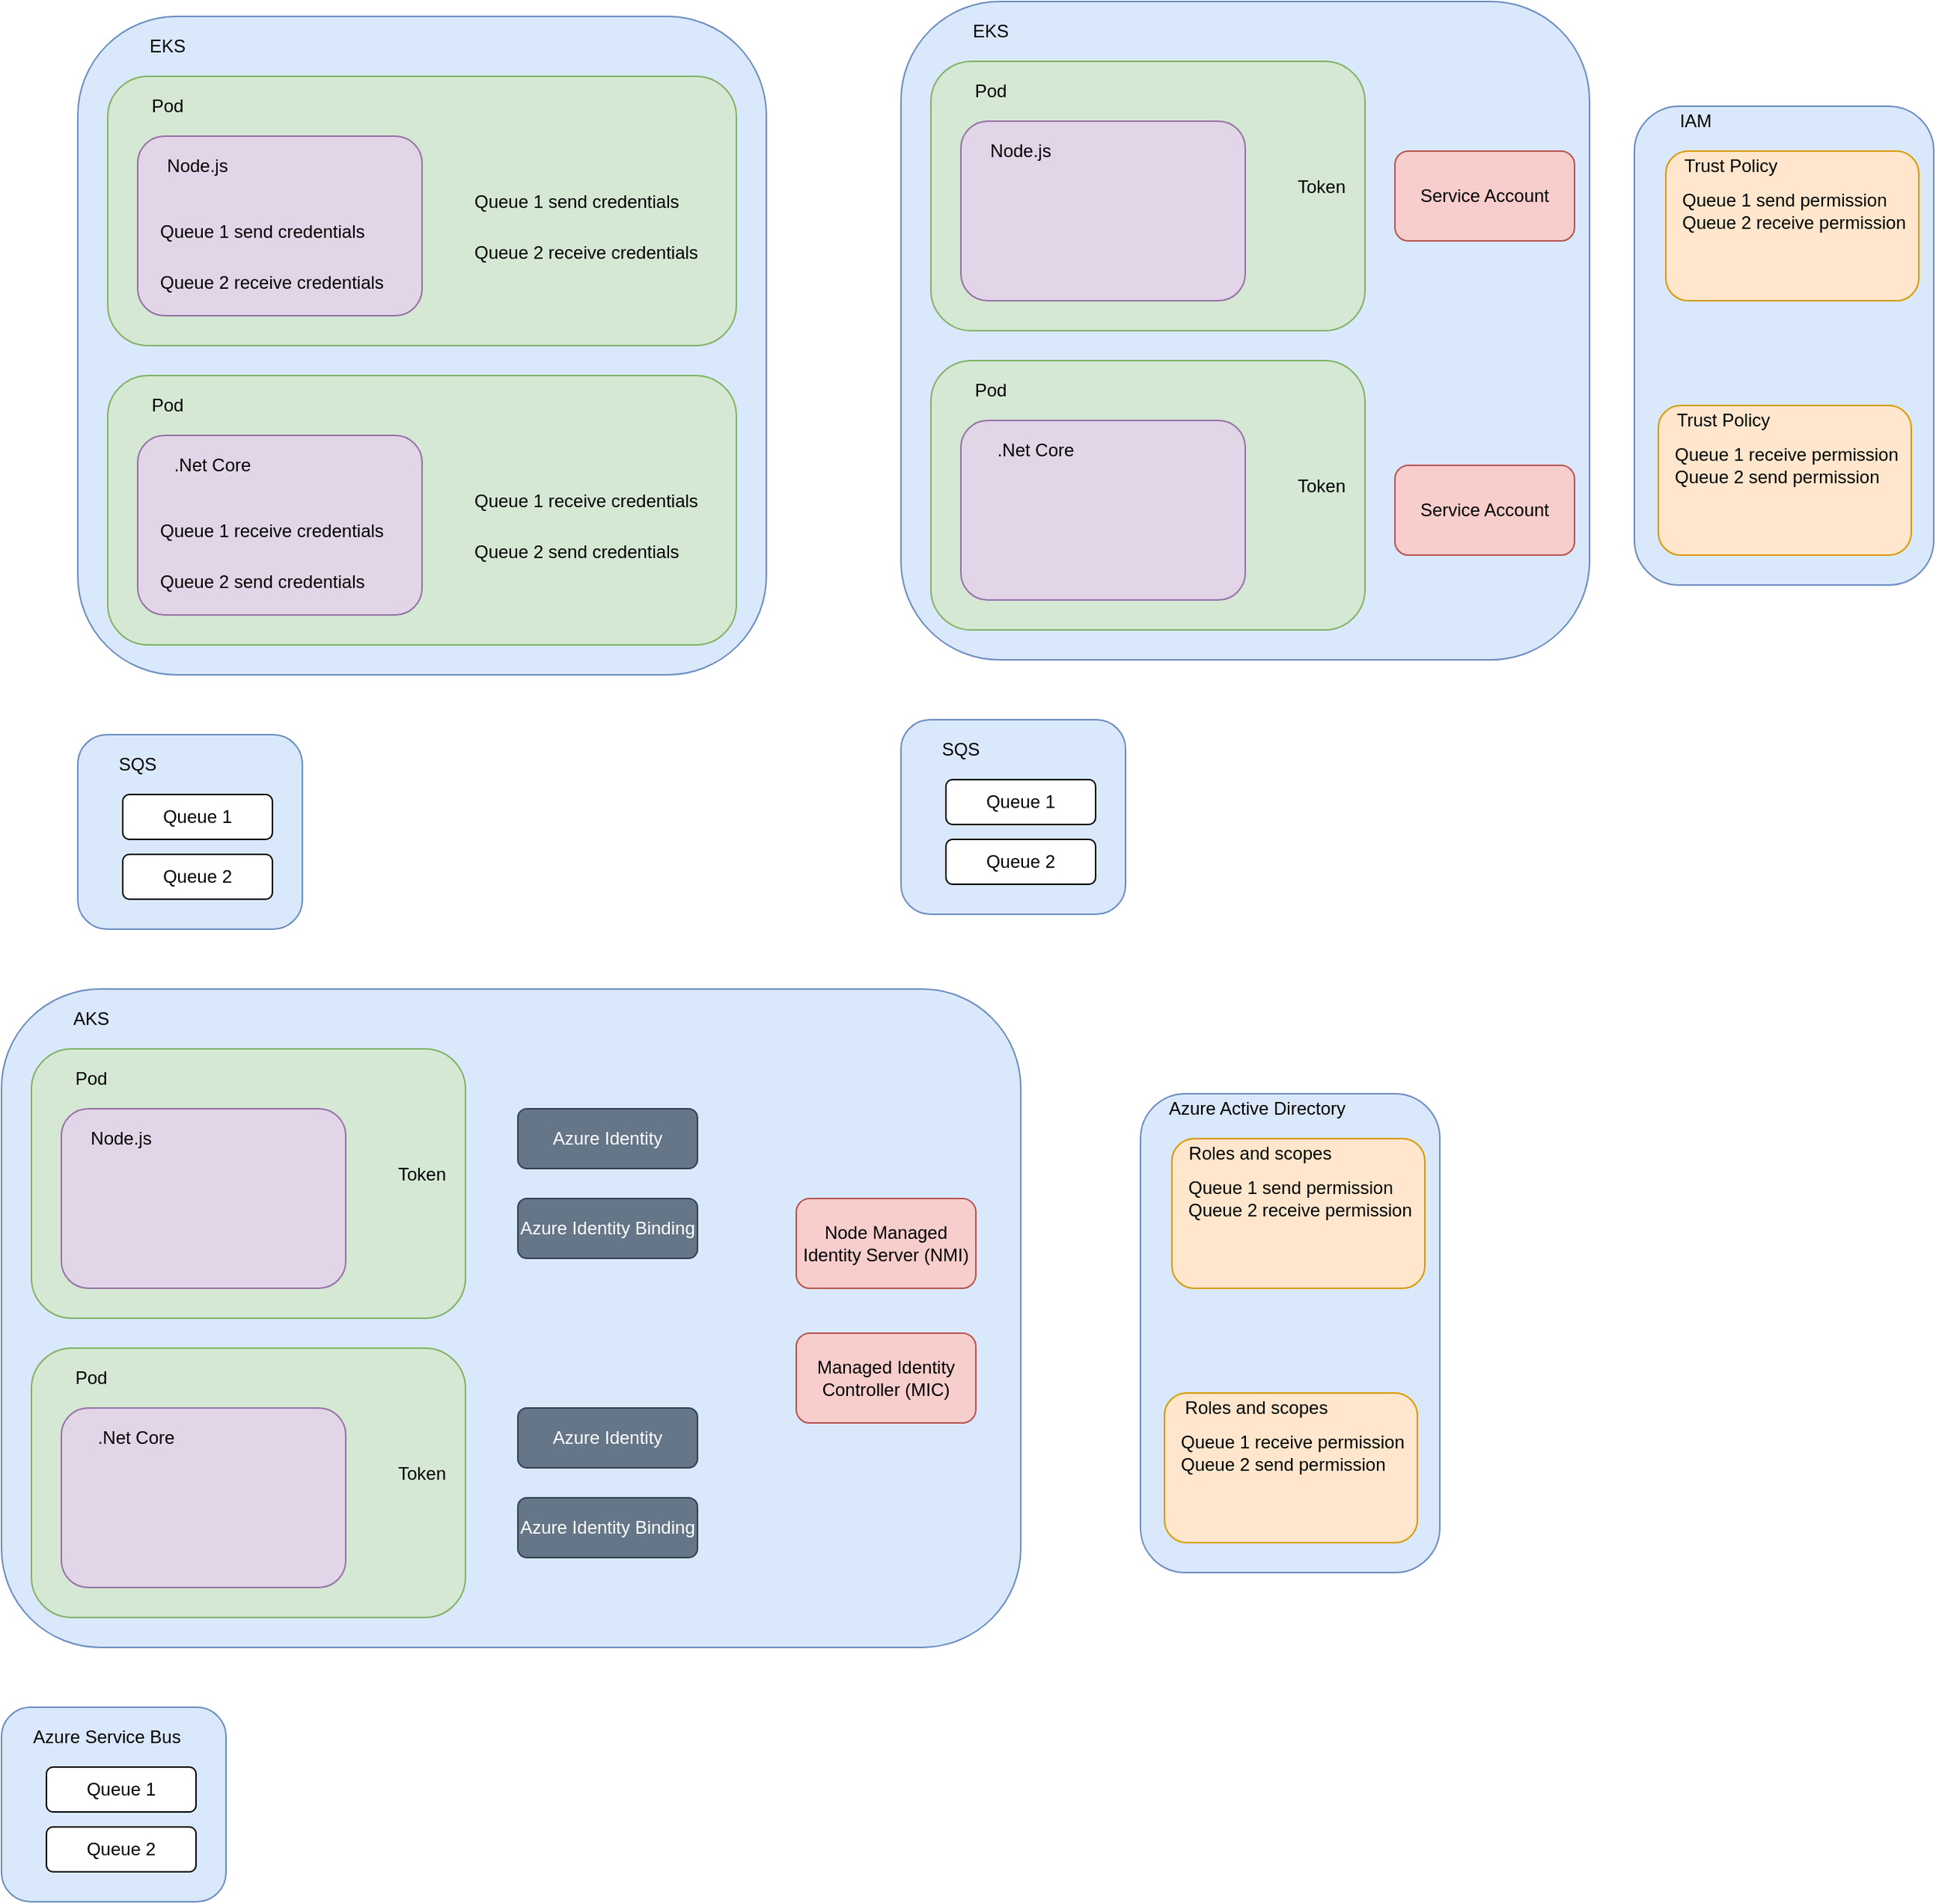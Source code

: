 <mxfile version="13.1.5" type="github">
  <diagram id="BvV7CMIOSkaQQ8W2picQ" name="Page-1">
    <mxGraphModel dx="1422" dy="762" grid="1" gridSize="10" guides="1" tooltips="1" connect="1" arrows="1" fold="1" page="1" pageScale="1" pageWidth="827" pageHeight="1169" math="0" shadow="0">
      <root>
        <mxCell id="0" />
        <mxCell id="1" parent="0" />
        <mxCell id="2LZ10TSNpUJt7mjccf7d-53" value="" style="rounded=1;whiteSpace=wrap;html=1;fillColor=#dae8fc;strokeColor=#6c8ebf;" vertex="1" parent="1">
          <mxGeometry x="1160" y="100" width="200" height="320" as="geometry" />
        </mxCell>
        <mxCell id="2LZ10TSNpUJt7mjccf7d-29" value="" style="rounded=1;whiteSpace=wrap;html=1;fillColor=#dae8fc;strokeColor=#6c8ebf;" vertex="1" parent="1">
          <mxGeometry x="120" y="40" width="460" height="440" as="geometry" />
        </mxCell>
        <mxCell id="2LZ10TSNpUJt7mjccf7d-3" value="" style="rounded=1;whiteSpace=wrap;html=1;fillColor=#d5e8d4;strokeColor=#82b366;" vertex="1" parent="1">
          <mxGeometry x="140" y="80" width="420" height="180" as="geometry" />
        </mxCell>
        <mxCell id="2LZ10TSNpUJt7mjccf7d-1" value="" style="rounded=1;whiteSpace=wrap;html=1;fillColor=#dae8fc;strokeColor=#6c8ebf;" vertex="1" parent="1">
          <mxGeometry x="120" y="520" width="150" height="130" as="geometry" />
        </mxCell>
        <mxCell id="2LZ10TSNpUJt7mjccf7d-6" value="Pod" style="text;html=1;strokeColor=none;fillColor=none;align=center;verticalAlign=middle;whiteSpace=wrap;rounded=0;" vertex="1" parent="1">
          <mxGeometry x="160" y="90" width="40" height="20" as="geometry" />
        </mxCell>
        <mxCell id="2LZ10TSNpUJt7mjccf7d-7" value="" style="rounded=1;whiteSpace=wrap;html=1;fillColor=#e1d5e7;strokeColor=#9673a6;" vertex="1" parent="1">
          <mxGeometry x="160" y="120" width="190" height="120" as="geometry" />
        </mxCell>
        <mxCell id="2LZ10TSNpUJt7mjccf7d-9" value="&lt;h1&gt;&lt;span style=&quot;font-size: 12px ; font-weight: normal&quot;&gt;Queue 1 send credentials&lt;/span&gt;&lt;br&gt;&lt;/h1&gt;&lt;div&gt;&lt;font style=&quot;font-size: 12px&quot;&gt;Queue 2 receive credentials&lt;/font&gt;&lt;/div&gt;" style="text;html=1;strokeColor=none;fillColor=none;spacing=5;spacingTop=-20;whiteSpace=wrap;overflow=hidden;rounded=0;" vertex="1" parent="1">
          <mxGeometry x="380" y="140" width="160" height="80" as="geometry" />
        </mxCell>
        <mxCell id="2LZ10TSNpUJt7mjccf7d-10" value="&lt;h1&gt;&lt;font style=&quot;font-size: 12px&quot;&gt;&lt;span style=&quot;font-weight: normal&quot;&gt;Queue 1 send credentials&lt;/span&gt;&lt;br&gt;&lt;/font&gt;&lt;/h1&gt;&lt;div&gt;&lt;font style=&quot;font-size: 12px&quot;&gt;Queue 2 receive credentials&lt;/font&gt;&lt;/div&gt;" style="text;html=1;strokeColor=none;fillColor=none;spacing=5;spacingTop=-20;whiteSpace=wrap;overflow=hidden;rounded=0;" vertex="1" parent="1">
          <mxGeometry x="170" y="160" width="160" height="80" as="geometry" />
        </mxCell>
        <mxCell id="2LZ10TSNpUJt7mjccf7d-11" value="Node.js" style="text;html=1;strokeColor=none;fillColor=none;align=center;verticalAlign=middle;whiteSpace=wrap;rounded=0;" vertex="1" parent="1">
          <mxGeometry x="180" y="130" width="40" height="20" as="geometry" />
        </mxCell>
        <mxCell id="2LZ10TSNpUJt7mjccf7d-12" value="Queue 1" style="rounded=1;whiteSpace=wrap;html=1;" vertex="1" parent="1">
          <mxGeometry x="150" y="560" width="100" height="30" as="geometry" />
        </mxCell>
        <mxCell id="2LZ10TSNpUJt7mjccf7d-13" value="Queue 2" style="rounded=1;whiteSpace=wrap;html=1;" vertex="1" parent="1">
          <mxGeometry x="150" y="600" width="100" height="30" as="geometry" />
        </mxCell>
        <mxCell id="2LZ10TSNpUJt7mjccf7d-14" value="SQS" style="text;html=1;strokeColor=none;fillColor=none;align=center;verticalAlign=middle;whiteSpace=wrap;rounded=0;" vertex="1" parent="1">
          <mxGeometry x="140" y="530" width="40" height="20" as="geometry" />
        </mxCell>
        <mxCell id="2LZ10TSNpUJt7mjccf7d-17" value="" style="rounded=1;whiteSpace=wrap;html=1;fillColor=#d5e8d4;strokeColor=#82b366;" vertex="1" parent="1">
          <mxGeometry x="140" y="280" width="420" height="180" as="geometry" />
        </mxCell>
        <mxCell id="2LZ10TSNpUJt7mjccf7d-18" value="Pod" style="text;html=1;strokeColor=none;fillColor=none;align=center;verticalAlign=middle;whiteSpace=wrap;rounded=0;" vertex="1" parent="1">
          <mxGeometry x="160" y="290" width="40" height="20" as="geometry" />
        </mxCell>
        <mxCell id="2LZ10TSNpUJt7mjccf7d-19" value="" style="rounded=1;whiteSpace=wrap;html=1;fillColor=#e1d5e7;strokeColor=#9673a6;" vertex="1" parent="1">
          <mxGeometry x="160" y="320" width="190" height="120" as="geometry" />
        </mxCell>
        <mxCell id="2LZ10TSNpUJt7mjccf7d-20" value="&lt;h1&gt;&lt;span style=&quot;font-size: 12px ; font-weight: normal&quot;&gt;Queue 1 receive credentials&lt;/span&gt;&lt;br&gt;&lt;/h1&gt;&lt;div&gt;&lt;font style=&quot;font-size: 12px&quot;&gt;Queue 2 send credentials&lt;/font&gt;&lt;/div&gt;" style="text;html=1;strokeColor=none;fillColor=none;spacing=5;spacingTop=-20;whiteSpace=wrap;overflow=hidden;rounded=0;" vertex="1" parent="1">
          <mxGeometry x="380" y="340" width="160" height="80" as="geometry" />
        </mxCell>
        <mxCell id="2LZ10TSNpUJt7mjccf7d-21" value="&lt;h1&gt;&lt;font style=&quot;font-size: 12px&quot;&gt;&lt;span style=&quot;font-weight: normal&quot;&gt;Queue 1 receive credentials&lt;/span&gt;&lt;br&gt;&lt;/font&gt;&lt;/h1&gt;&lt;div&gt;&lt;font style=&quot;font-size: 12px&quot;&gt;Queue 2 send credentials&lt;/font&gt;&lt;/div&gt;" style="text;html=1;strokeColor=none;fillColor=none;spacing=5;spacingTop=-20;whiteSpace=wrap;overflow=hidden;rounded=0;" vertex="1" parent="1">
          <mxGeometry x="170" y="360" width="160" height="80" as="geometry" />
        </mxCell>
        <mxCell id="2LZ10TSNpUJt7mjccf7d-22" value=".Net Core" style="text;html=1;strokeColor=none;fillColor=none;align=center;verticalAlign=middle;whiteSpace=wrap;rounded=0;" vertex="1" parent="1">
          <mxGeometry x="180" y="330" width="60" height="20" as="geometry" />
        </mxCell>
        <mxCell id="2LZ10TSNpUJt7mjccf7d-30" value="EKS" style="text;html=1;strokeColor=none;fillColor=none;align=center;verticalAlign=middle;whiteSpace=wrap;rounded=0;" vertex="1" parent="1">
          <mxGeometry x="160" y="50" width="40" height="20" as="geometry" />
        </mxCell>
        <mxCell id="2LZ10TSNpUJt7mjccf7d-31" value="" style="rounded=1;whiteSpace=wrap;html=1;fillColor=#dae8fc;strokeColor=#6c8ebf;" vertex="1" parent="1">
          <mxGeometry x="670" y="30" width="460" height="440" as="geometry" />
        </mxCell>
        <mxCell id="2LZ10TSNpUJt7mjccf7d-32" value="" style="rounded=1;whiteSpace=wrap;html=1;fillColor=#d5e8d4;strokeColor=#82b366;" vertex="1" parent="1">
          <mxGeometry x="690" y="70" width="290" height="180" as="geometry" />
        </mxCell>
        <mxCell id="2LZ10TSNpUJt7mjccf7d-33" value="" style="rounded=1;whiteSpace=wrap;html=1;fillColor=#dae8fc;strokeColor=#6c8ebf;" vertex="1" parent="1">
          <mxGeometry x="670" y="510" width="150" height="130" as="geometry" />
        </mxCell>
        <mxCell id="2LZ10TSNpUJt7mjccf7d-34" value="Pod" style="text;html=1;strokeColor=none;fillColor=none;align=center;verticalAlign=middle;whiteSpace=wrap;rounded=0;" vertex="1" parent="1">
          <mxGeometry x="710" y="80" width="40" height="20" as="geometry" />
        </mxCell>
        <mxCell id="2LZ10TSNpUJt7mjccf7d-35" value="" style="rounded=1;whiteSpace=wrap;html=1;fillColor=#e1d5e7;strokeColor=#9673a6;" vertex="1" parent="1">
          <mxGeometry x="710" y="110" width="190" height="120" as="geometry" />
        </mxCell>
        <mxCell id="2LZ10TSNpUJt7mjccf7d-36" value="&lt;h1&gt;&lt;span style=&quot;font-size: 12px ; font-weight: 400&quot;&gt;Token&lt;/span&gt;&lt;/h1&gt;" style="text;html=1;strokeColor=none;fillColor=none;spacing=5;spacingTop=-20;whiteSpace=wrap;overflow=hidden;rounded=0;" vertex="1" parent="1">
          <mxGeometry x="930" y="130" width="160" height="80" as="geometry" />
        </mxCell>
        <mxCell id="2LZ10TSNpUJt7mjccf7d-38" value="Node.js" style="text;html=1;strokeColor=none;fillColor=none;align=center;verticalAlign=middle;whiteSpace=wrap;rounded=0;" vertex="1" parent="1">
          <mxGeometry x="730" y="120" width="40" height="20" as="geometry" />
        </mxCell>
        <mxCell id="2LZ10TSNpUJt7mjccf7d-39" value="Queue 1" style="rounded=1;whiteSpace=wrap;html=1;" vertex="1" parent="1">
          <mxGeometry x="700" y="550" width="100" height="30" as="geometry" />
        </mxCell>
        <mxCell id="2LZ10TSNpUJt7mjccf7d-40" value="Queue 2" style="rounded=1;whiteSpace=wrap;html=1;" vertex="1" parent="1">
          <mxGeometry x="700" y="590" width="100" height="30" as="geometry" />
        </mxCell>
        <mxCell id="2LZ10TSNpUJt7mjccf7d-41" value="SQS" style="text;html=1;strokeColor=none;fillColor=none;align=center;verticalAlign=middle;whiteSpace=wrap;rounded=0;" vertex="1" parent="1">
          <mxGeometry x="690" y="520" width="40" height="20" as="geometry" />
        </mxCell>
        <mxCell id="2LZ10TSNpUJt7mjccf7d-42" value="" style="rounded=1;whiteSpace=wrap;html=1;fillColor=#d5e8d4;strokeColor=#82b366;" vertex="1" parent="1">
          <mxGeometry x="690" y="270" width="290" height="180" as="geometry" />
        </mxCell>
        <mxCell id="2LZ10TSNpUJt7mjccf7d-43" value="Pod" style="text;html=1;strokeColor=none;fillColor=none;align=center;verticalAlign=middle;whiteSpace=wrap;rounded=0;" vertex="1" parent="1">
          <mxGeometry x="710" y="280" width="40" height="20" as="geometry" />
        </mxCell>
        <mxCell id="2LZ10TSNpUJt7mjccf7d-44" value="" style="rounded=1;whiteSpace=wrap;html=1;fillColor=#e1d5e7;strokeColor=#9673a6;" vertex="1" parent="1">
          <mxGeometry x="710" y="310" width="190" height="120" as="geometry" />
        </mxCell>
        <mxCell id="2LZ10TSNpUJt7mjccf7d-45" value="&lt;h1&gt;&lt;span style=&quot;font-size: 12px ; font-weight: 400&quot;&gt;Token&lt;/span&gt;&lt;/h1&gt;" style="text;html=1;strokeColor=none;fillColor=none;spacing=5;spacingTop=-20;whiteSpace=wrap;overflow=hidden;rounded=0;" vertex="1" parent="1">
          <mxGeometry x="930" y="330" width="160" height="80" as="geometry" />
        </mxCell>
        <mxCell id="2LZ10TSNpUJt7mjccf7d-47" value=".Net Core" style="text;html=1;strokeColor=none;fillColor=none;align=center;verticalAlign=middle;whiteSpace=wrap;rounded=0;" vertex="1" parent="1">
          <mxGeometry x="730" y="320" width="60" height="20" as="geometry" />
        </mxCell>
        <mxCell id="2LZ10TSNpUJt7mjccf7d-48" value="EKS" style="text;html=1;strokeColor=none;fillColor=none;align=center;verticalAlign=middle;whiteSpace=wrap;rounded=0;" vertex="1" parent="1">
          <mxGeometry x="710" y="40" width="40" height="20" as="geometry" />
        </mxCell>
        <mxCell id="2LZ10TSNpUJt7mjccf7d-49" value="Service Account" style="rounded=1;whiteSpace=wrap;html=1;fillColor=#f8cecc;strokeColor=#b85450;" vertex="1" parent="1">
          <mxGeometry x="1000" y="130" width="120" height="60" as="geometry" />
        </mxCell>
        <mxCell id="2LZ10TSNpUJt7mjccf7d-50" value="Service Account" style="rounded=1;whiteSpace=wrap;html=1;fillColor=#f8cecc;strokeColor=#b85450;" vertex="1" parent="1">
          <mxGeometry x="1000" y="340" width="120" height="60" as="geometry" />
        </mxCell>
        <mxCell id="2LZ10TSNpUJt7mjccf7d-52" value="" style="rounded=1;whiteSpace=wrap;html=1;fillColor=#ffe6cc;strokeColor=#d79b00;align=left;" vertex="1" parent="1">
          <mxGeometry x="1181" y="130" width="169" height="100" as="geometry" />
        </mxCell>
        <mxCell id="2LZ10TSNpUJt7mjccf7d-54" value="IAM" style="text;html=1;strokeColor=none;fillColor=none;align=center;verticalAlign=middle;whiteSpace=wrap;rounded=0;" vertex="1" parent="1">
          <mxGeometry x="1181" y="100" width="40" height="20" as="geometry" />
        </mxCell>
        <mxCell id="2LZ10TSNpUJt7mjccf7d-58" value="Trust Policy" style="text;html=1;strokeColor=none;fillColor=none;align=center;verticalAlign=middle;whiteSpace=wrap;rounded=0;" vertex="1" parent="1">
          <mxGeometry x="1190" y="130" width="69" height="20" as="geometry" />
        </mxCell>
        <mxCell id="2LZ10TSNpUJt7mjccf7d-59" value="Queue 1 send permission&lt;br&gt;Queue 2 receive permission" style="text;html=1;strokeColor=none;fillColor=none;align=left;verticalAlign=middle;whiteSpace=wrap;rounded=0;" vertex="1" parent="1">
          <mxGeometry x="1190" y="160" width="170" height="20" as="geometry" />
        </mxCell>
        <mxCell id="2LZ10TSNpUJt7mjccf7d-62" value="" style="rounded=1;whiteSpace=wrap;html=1;fillColor=#ffe6cc;strokeColor=#d79b00;align=left;" vertex="1" parent="1">
          <mxGeometry x="1176" y="300" width="169" height="100" as="geometry" />
        </mxCell>
        <mxCell id="2LZ10TSNpUJt7mjccf7d-63" value="Trust Policy" style="text;html=1;strokeColor=none;fillColor=none;align=center;verticalAlign=middle;whiteSpace=wrap;rounded=0;" vertex="1" parent="1">
          <mxGeometry x="1185" y="300" width="69" height="20" as="geometry" />
        </mxCell>
        <mxCell id="2LZ10TSNpUJt7mjccf7d-64" value="Queue 1 receive permission&lt;br&gt;Queue 2 send permission" style="text;html=1;strokeColor=none;fillColor=none;align=left;verticalAlign=middle;whiteSpace=wrap;rounded=0;" vertex="1" parent="1">
          <mxGeometry x="1185" y="330" width="170" height="20" as="geometry" />
        </mxCell>
        <mxCell id="2LZ10TSNpUJt7mjccf7d-65" value="" style="rounded=1;whiteSpace=wrap;html=1;fillColor=#dae8fc;strokeColor=#6c8ebf;" vertex="1" parent="1">
          <mxGeometry x="830" y="760" width="200" height="320" as="geometry" />
        </mxCell>
        <mxCell id="2LZ10TSNpUJt7mjccf7d-66" value="" style="rounded=1;whiteSpace=wrap;html=1;fillColor=#dae8fc;strokeColor=#6c8ebf;" vertex="1" parent="1">
          <mxGeometry x="69" y="690" width="681" height="440" as="geometry" />
        </mxCell>
        <mxCell id="2LZ10TSNpUJt7mjccf7d-67" value="" style="rounded=1;whiteSpace=wrap;html=1;fillColor=#d5e8d4;strokeColor=#82b366;" vertex="1" parent="1">
          <mxGeometry x="89" y="730" width="290" height="180" as="geometry" />
        </mxCell>
        <mxCell id="2LZ10TSNpUJt7mjccf7d-68" value="" style="rounded=1;whiteSpace=wrap;html=1;fillColor=#dae8fc;strokeColor=#6c8ebf;" vertex="1" parent="1">
          <mxGeometry x="69" y="1170" width="150" height="130" as="geometry" />
        </mxCell>
        <mxCell id="2LZ10TSNpUJt7mjccf7d-69" value="Pod" style="text;html=1;strokeColor=none;fillColor=none;align=center;verticalAlign=middle;whiteSpace=wrap;rounded=0;" vertex="1" parent="1">
          <mxGeometry x="109" y="740" width="40" height="20" as="geometry" />
        </mxCell>
        <mxCell id="2LZ10TSNpUJt7mjccf7d-70" value="" style="rounded=1;whiteSpace=wrap;html=1;fillColor=#e1d5e7;strokeColor=#9673a6;" vertex="1" parent="1">
          <mxGeometry x="109" y="770" width="190" height="120" as="geometry" />
        </mxCell>
        <mxCell id="2LZ10TSNpUJt7mjccf7d-71" value="&lt;h1&gt;&lt;span style=&quot;font-size: 12px ; font-weight: 400&quot;&gt;Token&lt;/span&gt;&lt;/h1&gt;" style="text;html=1;strokeColor=none;fillColor=none;spacing=5;spacingTop=-20;whiteSpace=wrap;overflow=hidden;rounded=0;" vertex="1" parent="1">
          <mxGeometry x="329" y="790" width="41" height="80" as="geometry" />
        </mxCell>
        <mxCell id="2LZ10TSNpUJt7mjccf7d-72" value="Node.js" style="text;html=1;strokeColor=none;fillColor=none;align=center;verticalAlign=middle;whiteSpace=wrap;rounded=0;" vertex="1" parent="1">
          <mxGeometry x="129" y="780" width="40" height="20" as="geometry" />
        </mxCell>
        <mxCell id="2LZ10TSNpUJt7mjccf7d-73" value="Queue 1" style="rounded=1;whiteSpace=wrap;html=1;" vertex="1" parent="1">
          <mxGeometry x="99" y="1210" width="100" height="30" as="geometry" />
        </mxCell>
        <mxCell id="2LZ10TSNpUJt7mjccf7d-74" value="Queue 2" style="rounded=1;whiteSpace=wrap;html=1;" vertex="1" parent="1">
          <mxGeometry x="99" y="1250" width="100" height="30" as="geometry" />
        </mxCell>
        <mxCell id="2LZ10TSNpUJt7mjccf7d-75" value="Azure Service Bus" style="text;html=1;strokeColor=none;fillColor=none;align=center;verticalAlign=middle;whiteSpace=wrap;rounded=0;" vertex="1" parent="1">
          <mxGeometry x="89" y="1180" width="101" height="20" as="geometry" />
        </mxCell>
        <mxCell id="2LZ10TSNpUJt7mjccf7d-76" value="" style="rounded=1;whiteSpace=wrap;html=1;fillColor=#d5e8d4;strokeColor=#82b366;" vertex="1" parent="1">
          <mxGeometry x="89" y="930" width="290" height="180" as="geometry" />
        </mxCell>
        <mxCell id="2LZ10TSNpUJt7mjccf7d-77" value="Pod" style="text;html=1;strokeColor=none;fillColor=none;align=center;verticalAlign=middle;whiteSpace=wrap;rounded=0;" vertex="1" parent="1">
          <mxGeometry x="109" y="940" width="40" height="20" as="geometry" />
        </mxCell>
        <mxCell id="2LZ10TSNpUJt7mjccf7d-78" value="" style="rounded=1;whiteSpace=wrap;html=1;fillColor=#e1d5e7;strokeColor=#9673a6;" vertex="1" parent="1">
          <mxGeometry x="109" y="970" width="190" height="120" as="geometry" />
        </mxCell>
        <mxCell id="2LZ10TSNpUJt7mjccf7d-79" value="&lt;h1&gt;&lt;span style=&quot;font-size: 12px ; font-weight: 400&quot;&gt;Token&lt;/span&gt;&lt;/h1&gt;" style="text;html=1;strokeColor=none;fillColor=none;spacing=5;spacingTop=-20;whiteSpace=wrap;overflow=hidden;rounded=0;" vertex="1" parent="1">
          <mxGeometry x="329" y="990" width="41" height="80" as="geometry" />
        </mxCell>
        <mxCell id="2LZ10TSNpUJt7mjccf7d-80" value=".Net Core" style="text;html=1;strokeColor=none;fillColor=none;align=center;verticalAlign=middle;whiteSpace=wrap;rounded=0;" vertex="1" parent="1">
          <mxGeometry x="129" y="980" width="60" height="20" as="geometry" />
        </mxCell>
        <mxCell id="2LZ10TSNpUJt7mjccf7d-81" value="AKS" style="text;html=1;strokeColor=none;fillColor=none;align=center;verticalAlign=middle;whiteSpace=wrap;rounded=0;" vertex="1" parent="1">
          <mxGeometry x="109" y="700" width="40" height="20" as="geometry" />
        </mxCell>
        <mxCell id="2LZ10TSNpUJt7mjccf7d-84" value="" style="rounded=1;whiteSpace=wrap;html=1;fillColor=#ffe6cc;strokeColor=#d79b00;align=left;" vertex="1" parent="1">
          <mxGeometry x="851" y="790" width="169" height="100" as="geometry" />
        </mxCell>
        <mxCell id="2LZ10TSNpUJt7mjccf7d-85" value="Azure Active Directory" style="text;html=1;strokeColor=none;fillColor=none;align=center;verticalAlign=middle;whiteSpace=wrap;rounded=0;" vertex="1" parent="1">
          <mxGeometry x="846" y="760" width="124" height="20" as="geometry" />
        </mxCell>
        <mxCell id="2LZ10TSNpUJt7mjccf7d-86" value="Roles and scopes" style="text;html=1;strokeColor=none;fillColor=none;align=center;verticalAlign=middle;whiteSpace=wrap;rounded=0;" vertex="1" parent="1">
          <mxGeometry x="860" y="790" width="100" height="20" as="geometry" />
        </mxCell>
        <mxCell id="2LZ10TSNpUJt7mjccf7d-87" value="Queue 1 send permission&lt;br&gt;Queue 2 receive permission" style="text;html=1;strokeColor=none;fillColor=none;align=left;verticalAlign=middle;whiteSpace=wrap;rounded=0;" vertex="1" parent="1">
          <mxGeometry x="860" y="820" width="170" height="20" as="geometry" />
        </mxCell>
        <mxCell id="2LZ10TSNpUJt7mjccf7d-88" value="" style="rounded=1;whiteSpace=wrap;html=1;fillColor=#ffe6cc;strokeColor=#d79b00;align=left;" vertex="1" parent="1">
          <mxGeometry x="846" y="960" width="169" height="100" as="geometry" />
        </mxCell>
        <mxCell id="2LZ10TSNpUJt7mjccf7d-89" value="Roles and scopes" style="text;html=1;strokeColor=none;fillColor=none;align=center;verticalAlign=middle;whiteSpace=wrap;rounded=0;" vertex="1" parent="1">
          <mxGeometry x="855" y="960" width="105" height="20" as="geometry" />
        </mxCell>
        <mxCell id="2LZ10TSNpUJt7mjccf7d-90" value="Queue 1 receive permission&lt;br&gt;Queue 2 send permission" style="text;html=1;strokeColor=none;fillColor=none;align=left;verticalAlign=middle;whiteSpace=wrap;rounded=0;" vertex="1" parent="1">
          <mxGeometry x="855" y="990" width="170" height="20" as="geometry" />
        </mxCell>
        <mxCell id="2LZ10TSNpUJt7mjccf7d-91" value="Node Managed Identity Server (NMI)" style="rounded=1;whiteSpace=wrap;html=1;align=center;fillColor=#f8cecc;strokeColor=#b85450;" vertex="1" parent="1">
          <mxGeometry x="600" y="830" width="120" height="60" as="geometry" />
        </mxCell>
        <mxCell id="2LZ10TSNpUJt7mjccf7d-92" value="Managed Identity Controller (MIC)" style="rounded=1;whiteSpace=wrap;html=1;align=center;fillColor=#f8cecc;strokeColor=#b85450;" vertex="1" parent="1">
          <mxGeometry x="600" y="920" width="120" height="60" as="geometry" />
        </mxCell>
        <mxCell id="2LZ10TSNpUJt7mjccf7d-93" value="Azure Identity" style="rounded=1;whiteSpace=wrap;html=1;align=center;fillColor=#647687;strokeColor=#314354;fontColor=#ffffff;" vertex="1" parent="1">
          <mxGeometry x="414" y="970" width="120" height="40" as="geometry" />
        </mxCell>
        <mxCell id="2LZ10TSNpUJt7mjccf7d-94" value="Azure Identity Binding" style="rounded=1;whiteSpace=wrap;html=1;align=center;fillColor=#647687;strokeColor=#314354;fontColor=#ffffff;" vertex="1" parent="1">
          <mxGeometry x="414" y="1030" width="120" height="40" as="geometry" />
        </mxCell>
        <mxCell id="2LZ10TSNpUJt7mjccf7d-95" value="Azure Identity" style="rounded=1;whiteSpace=wrap;html=1;align=center;fillColor=#647687;strokeColor=#314354;fontColor=#ffffff;" vertex="1" parent="1">
          <mxGeometry x="414" y="770" width="120" height="40" as="geometry" />
        </mxCell>
        <mxCell id="2LZ10TSNpUJt7mjccf7d-96" value="Azure Identity Binding" style="rounded=1;whiteSpace=wrap;html=1;align=center;fillColor=#647687;strokeColor=#314354;fontColor=#ffffff;" vertex="1" parent="1">
          <mxGeometry x="414" y="830" width="120" height="40" as="geometry" />
        </mxCell>
      </root>
    </mxGraphModel>
  </diagram>
</mxfile>

